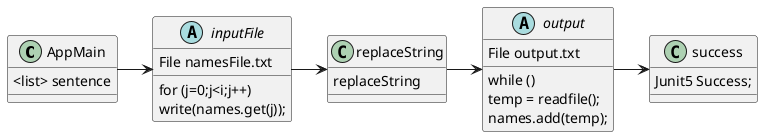 @startuml
'https://plantuml.com/class-diagram

AppMain -> inputFile
inputFile -> replaceString
replaceString -> output
output -> success

abstract output{
    File output.txt
    while ()
        temp = readfile();
        names.add(temp);
}

abstract inputFile{
    File namesFile.txt
    for (j=0;j<i;j++)
        write(names.get(j));
}

class success{
    Junit5 Success;
}

Class replaceString{
    replaceString
}

class AppMain {
<list> sentence
}

@enduml